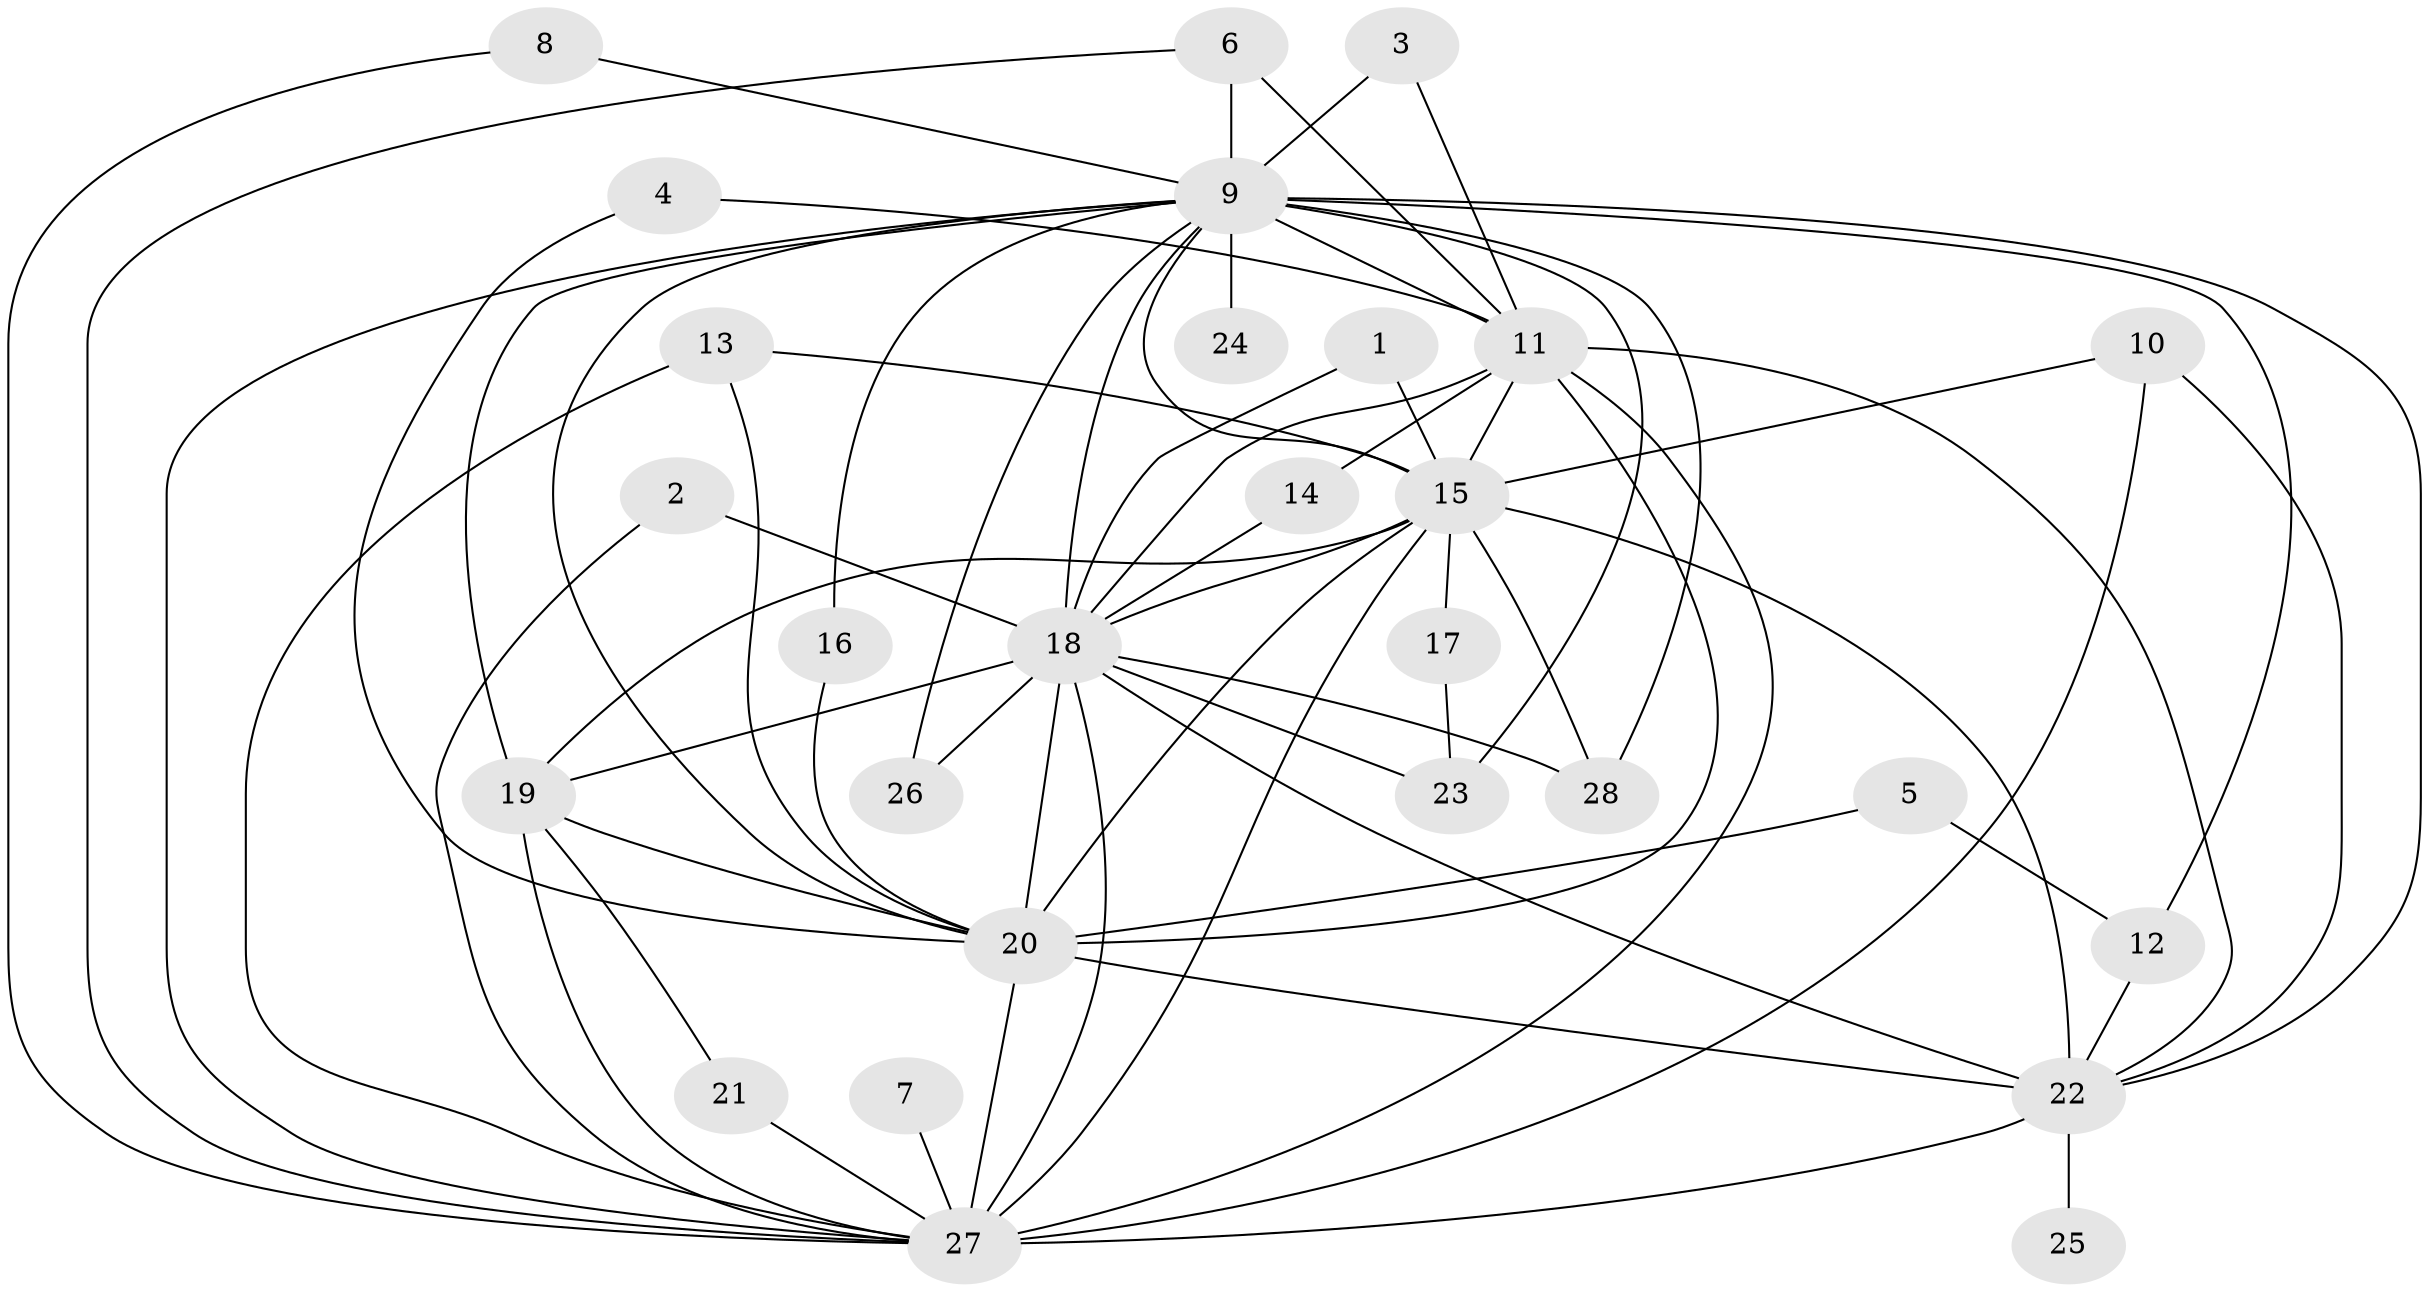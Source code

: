 // original degree distribution, {13: 0.017857142857142856, 17: 0.05357142857142857, 11: 0.017857142857142856, 16: 0.03571428571428571, 18: 0.017857142857142856, 15: 0.017857142857142856, 19: 0.017857142857142856, 5: 0.017857142857142856, 2: 0.5535714285714286, 6: 0.017857142857142856, 4: 0.05357142857142857, 3: 0.17857142857142858}
// Generated by graph-tools (version 1.1) at 2025/49/03/09/25 03:49:37]
// undirected, 28 vertices, 67 edges
graph export_dot {
graph [start="1"]
  node [color=gray90,style=filled];
  1;
  2;
  3;
  4;
  5;
  6;
  7;
  8;
  9;
  10;
  11;
  12;
  13;
  14;
  15;
  16;
  17;
  18;
  19;
  20;
  21;
  22;
  23;
  24;
  25;
  26;
  27;
  28;
  1 -- 15 [weight=1.0];
  1 -- 18 [weight=1.0];
  2 -- 18 [weight=1.0];
  2 -- 27 [weight=1.0];
  3 -- 9 [weight=1.0];
  3 -- 11 [weight=1.0];
  4 -- 11 [weight=1.0];
  4 -- 20 [weight=1.0];
  5 -- 12 [weight=1.0];
  5 -- 20 [weight=1.0];
  6 -- 9 [weight=1.0];
  6 -- 11 [weight=1.0];
  6 -- 27 [weight=1.0];
  7 -- 27 [weight=1.0];
  8 -- 9 [weight=1.0];
  8 -- 27 [weight=1.0];
  9 -- 11 [weight=2.0];
  9 -- 12 [weight=1.0];
  9 -- 15 [weight=2.0];
  9 -- 16 [weight=1.0];
  9 -- 18 [weight=2.0];
  9 -- 19 [weight=1.0];
  9 -- 20 [weight=2.0];
  9 -- 22 [weight=6.0];
  9 -- 23 [weight=3.0];
  9 -- 24 [weight=2.0];
  9 -- 26 [weight=1.0];
  9 -- 27 [weight=4.0];
  9 -- 28 [weight=1.0];
  10 -- 15 [weight=1.0];
  10 -- 22 [weight=1.0];
  10 -- 27 [weight=1.0];
  11 -- 14 [weight=1.0];
  11 -- 15 [weight=1.0];
  11 -- 18 [weight=2.0];
  11 -- 20 [weight=1.0];
  11 -- 22 [weight=2.0];
  11 -- 27 [weight=3.0];
  12 -- 22 [weight=1.0];
  13 -- 15 [weight=1.0];
  13 -- 20 [weight=1.0];
  13 -- 27 [weight=2.0];
  14 -- 18 [weight=1.0];
  15 -- 17 [weight=1.0];
  15 -- 18 [weight=1.0];
  15 -- 19 [weight=1.0];
  15 -- 20 [weight=2.0];
  15 -- 22 [weight=2.0];
  15 -- 27 [weight=2.0];
  15 -- 28 [weight=1.0];
  16 -- 20 [weight=1.0];
  17 -- 23 [weight=1.0];
  18 -- 19 [weight=1.0];
  18 -- 20 [weight=2.0];
  18 -- 22 [weight=2.0];
  18 -- 23 [weight=1.0];
  18 -- 26 [weight=2.0];
  18 -- 27 [weight=2.0];
  18 -- 28 [weight=1.0];
  19 -- 20 [weight=1.0];
  19 -- 21 [weight=1.0];
  19 -- 27 [weight=3.0];
  20 -- 22 [weight=3.0];
  20 -- 27 [weight=2.0];
  21 -- 27 [weight=1.0];
  22 -- 25 [weight=1.0];
  22 -- 27 [weight=4.0];
}
